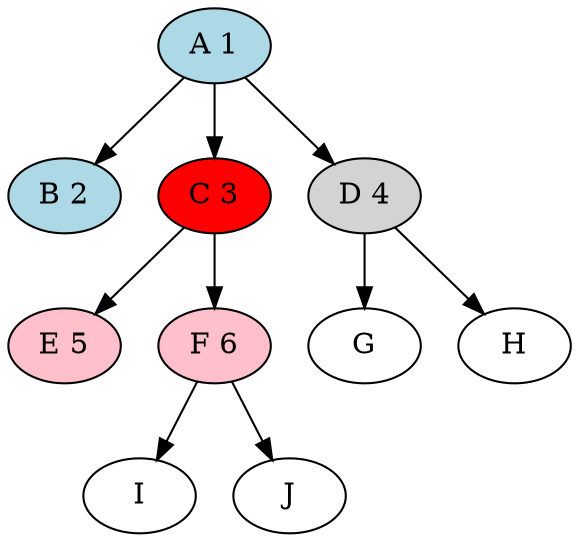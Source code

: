 digraph G {
    A [label="A 1" fillcolor=lightblue style=filled];
    B [label="B 2" fillcolor=lightblue style=filled];
    C [label="C 3" fillcolor=red style=filled];
    D [label="D 4" fillcolor=lightgrey style=filled];
    E [label="E 5" fillcolor=pink style=filled];
    F [label="F 6" fillcolor=pink style=filled];
    G [label="G"];
    H [label="H"];
    I [label="I"];
    J [label="J"];

    A -> B;
    A -> C;
    A -> D;

    C -> E;
    C -> F;

    D -> G;

    D -> H;
    F -> I;
    F -> J;
}

